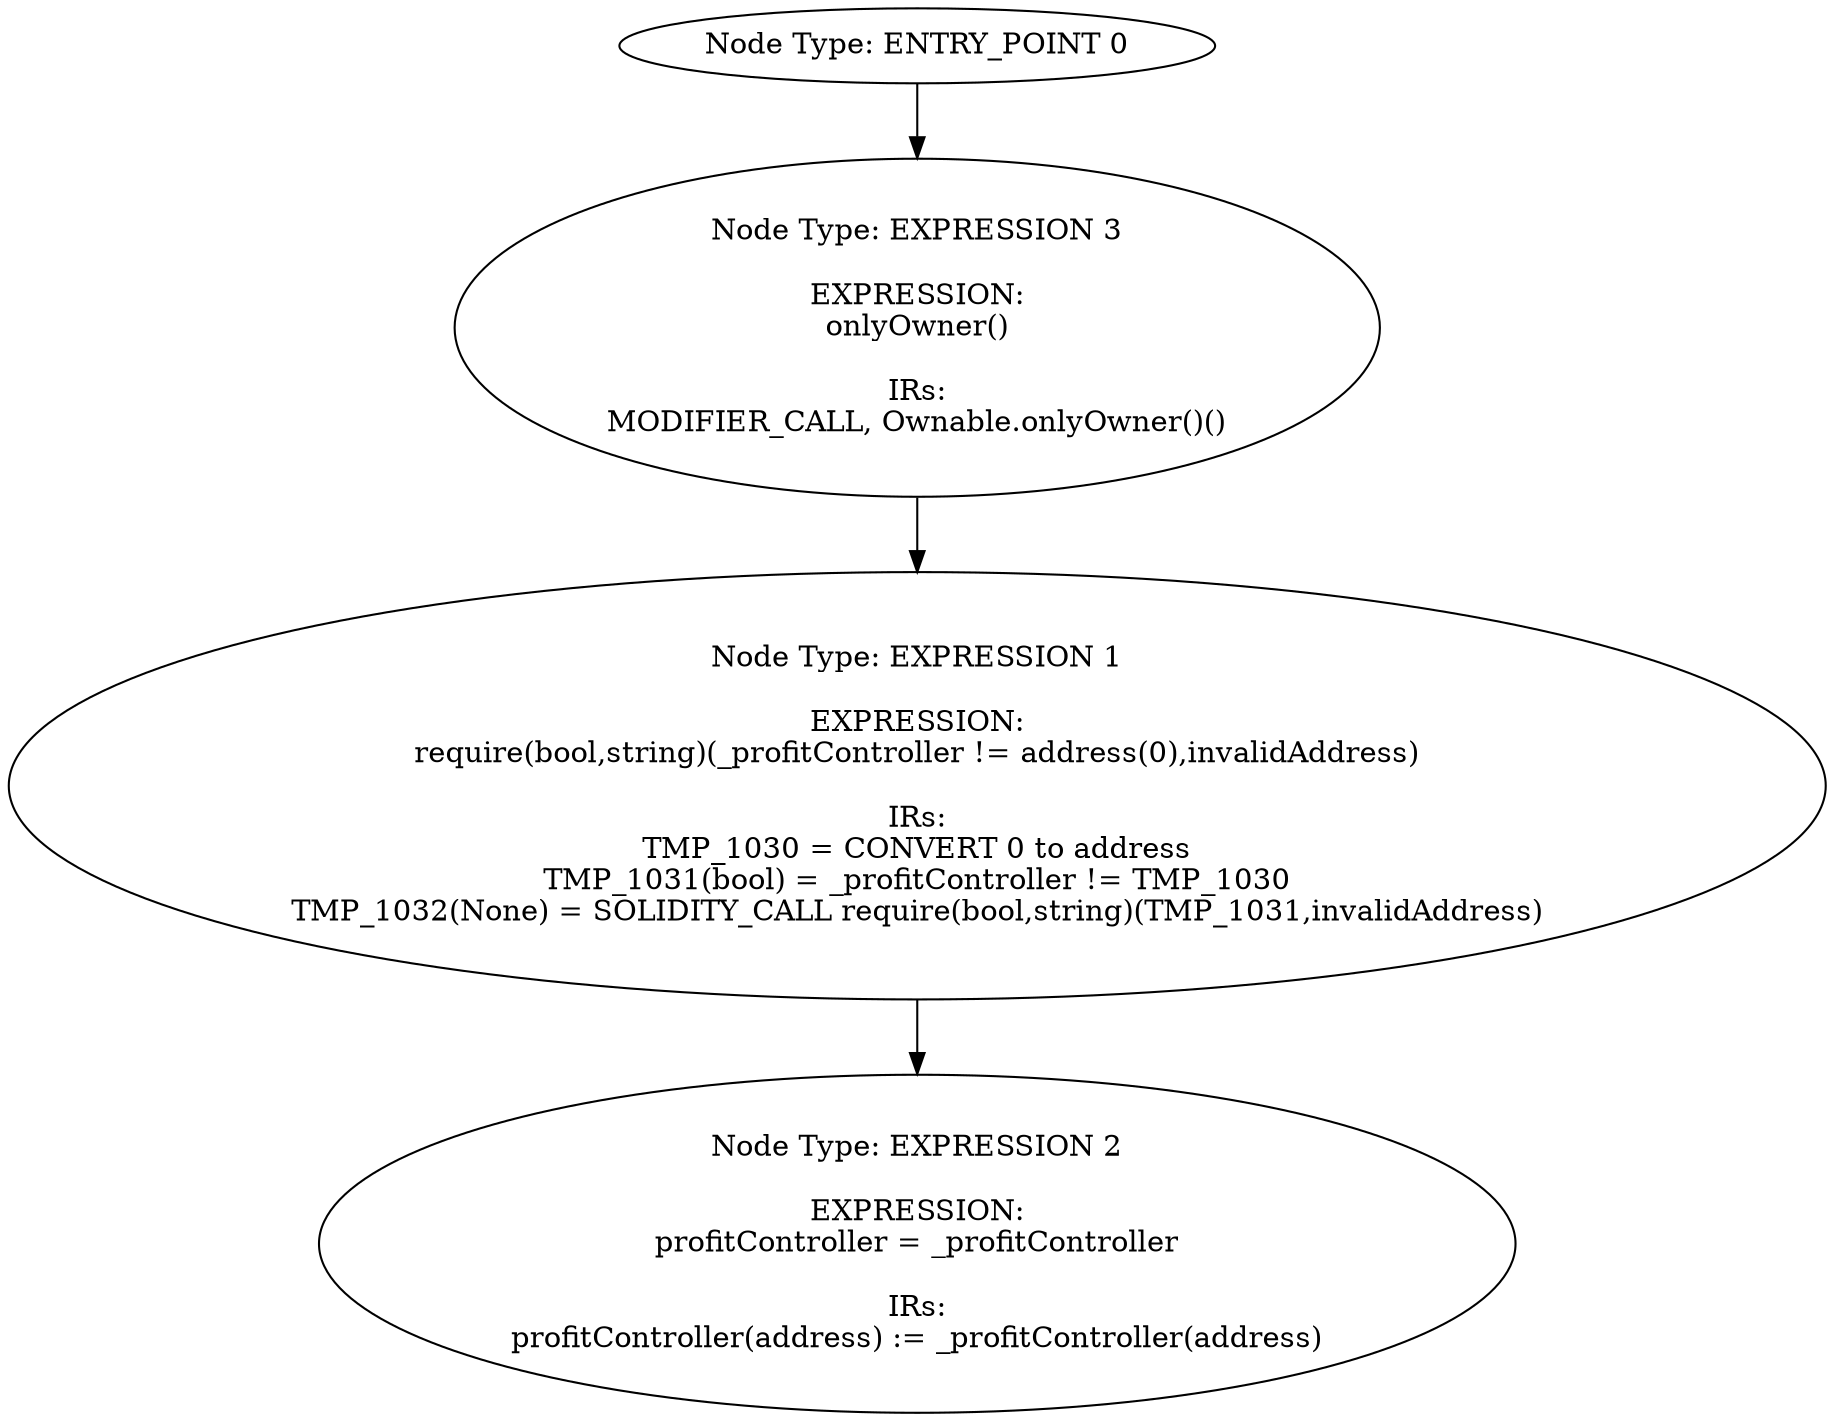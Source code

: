 digraph{
0[label="Node Type: ENTRY_POINT 0
"];
0->3;
1[label="Node Type: EXPRESSION 1

EXPRESSION:
require(bool,string)(_profitController != address(0),invalidAddress)

IRs:
TMP_1030 = CONVERT 0 to address
TMP_1031(bool) = _profitController != TMP_1030
TMP_1032(None) = SOLIDITY_CALL require(bool,string)(TMP_1031,invalidAddress)"];
1->2;
2[label="Node Type: EXPRESSION 2

EXPRESSION:
profitController = _profitController

IRs:
profitController(address) := _profitController(address)"];
3[label="Node Type: EXPRESSION 3

EXPRESSION:
onlyOwner()

IRs:
MODIFIER_CALL, Ownable.onlyOwner()()"];
3->1;
}
